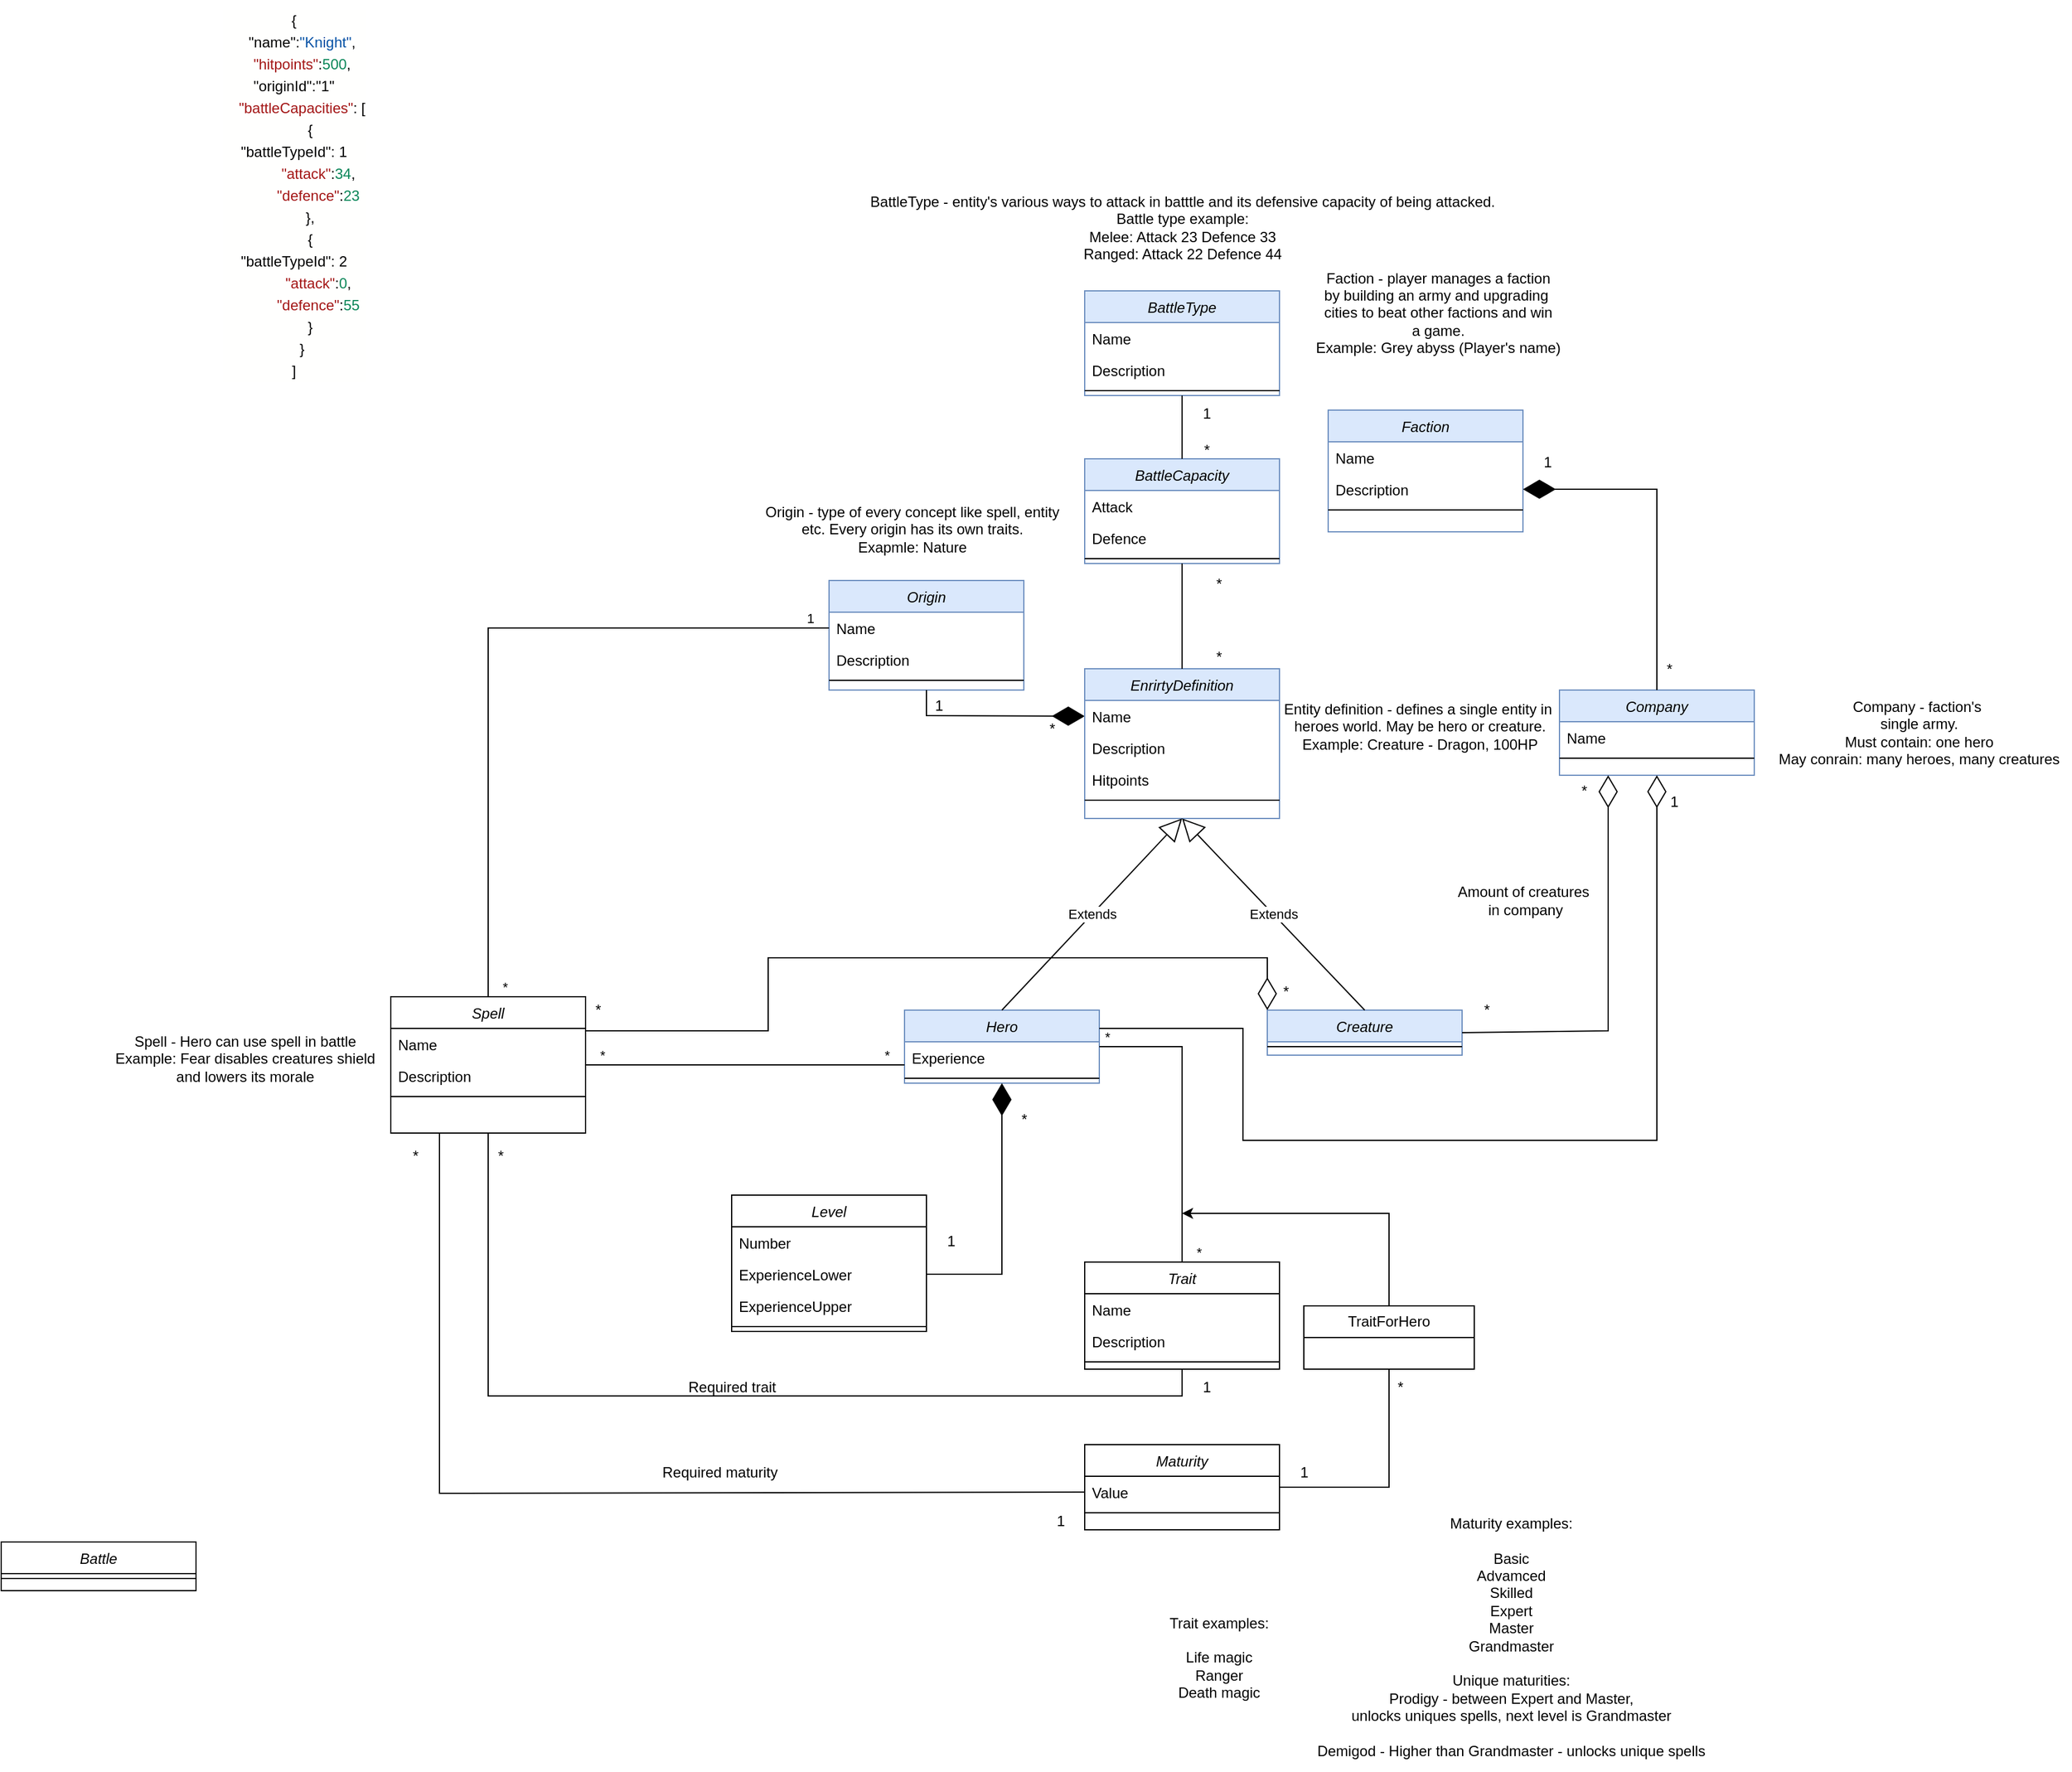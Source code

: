 <mxfile version="22.1.11" type="device">
  <diagram id="C5RBs43oDa-KdzZeNtuy" name="Page-1">
    <mxGraphModel dx="1863" dy="1775" grid="1" gridSize="10" guides="1" tooltips="1" connect="1" arrows="1" fold="1" page="1" pageScale="1" pageWidth="827" pageHeight="1169" math="0" shadow="0">
      <root>
        <mxCell id="WIyWlLk6GJQsqaUBKTNV-0" />
        <mxCell id="WIyWlLk6GJQsqaUBKTNV-1" parent="WIyWlLk6GJQsqaUBKTNV-0" />
        <mxCell id="zkfFHV4jXpPFQw0GAbJ--0" value="Hero" style="swimlane;fontStyle=2;align=center;verticalAlign=top;childLayout=stackLayout;horizontal=1;startSize=26;horizontalStack=0;resizeParent=1;resizeLast=0;collapsible=1;marginBottom=0;rounded=0;shadow=0;strokeWidth=1;fillColor=#dae8fc;strokeColor=#6c8ebf;" parent="WIyWlLk6GJQsqaUBKTNV-1" vertex="1">
          <mxGeometry x="-18" y="383" width="160" height="60" as="geometry">
            <mxRectangle x="230" y="140" width="160" height="26" as="alternateBounds" />
          </mxGeometry>
        </mxCell>
        <mxCell id="vecTZheeFBqY1uCL2uE2-42" value="Experience" style="text;align=left;verticalAlign=top;spacingLeft=4;spacingRight=4;overflow=hidden;rotatable=0;points=[[0,0.5],[1,0.5]];portConstraint=eastwest;" parent="zkfFHV4jXpPFQw0GAbJ--0" vertex="1">
          <mxGeometry y="26" width="160" height="26" as="geometry" />
        </mxCell>
        <mxCell id="zkfFHV4jXpPFQw0GAbJ--4" value="" style="line;html=1;strokeWidth=1;align=left;verticalAlign=middle;spacingTop=-1;spacingLeft=3;spacingRight=3;rotatable=0;labelPosition=right;points=[];portConstraint=eastwest;" parent="zkfFHV4jXpPFQw0GAbJ--0" vertex="1">
          <mxGeometry y="52" width="160" height="8" as="geometry" />
        </mxCell>
        <mxCell id="vecTZheeFBqY1uCL2uE2-2" value="Origin" style="swimlane;fontStyle=2;align=center;verticalAlign=top;childLayout=stackLayout;horizontal=1;startSize=26;horizontalStack=0;resizeParent=1;resizeLast=0;collapsible=1;marginBottom=0;rounded=0;shadow=0;strokeWidth=1;fillColor=#dae8fc;strokeColor=#6c8ebf;" parent="WIyWlLk6GJQsqaUBKTNV-1" vertex="1">
          <mxGeometry x="-80" y="30" width="160" height="90" as="geometry">
            <mxRectangle x="230" y="140" width="160" height="26" as="alternateBounds" />
          </mxGeometry>
        </mxCell>
        <mxCell id="vecTZheeFBqY1uCL2uE2-3" value="Name" style="text;align=left;verticalAlign=top;spacingLeft=4;spacingRight=4;overflow=hidden;rotatable=0;points=[[0,0.5],[1,0.5]];portConstraint=eastwest;" parent="vecTZheeFBqY1uCL2uE2-2" vertex="1">
          <mxGeometry y="26" width="160" height="26" as="geometry" />
        </mxCell>
        <mxCell id="vecTZheeFBqY1uCL2uE2-4" value="Description" style="text;align=left;verticalAlign=top;spacingLeft=4;spacingRight=4;overflow=hidden;rotatable=0;points=[[0,0.5],[1,0.5]];portConstraint=eastwest;rounded=0;shadow=0;html=0;" parent="vecTZheeFBqY1uCL2uE2-2" vertex="1">
          <mxGeometry y="52" width="160" height="26" as="geometry" />
        </mxCell>
        <mxCell id="vecTZheeFBqY1uCL2uE2-8" value="" style="line;html=1;strokeWidth=1;align=left;verticalAlign=middle;spacingTop=-1;spacingLeft=3;spacingRight=3;rotatable=0;labelPosition=right;points=[];portConstraint=eastwest;" parent="vecTZheeFBqY1uCL2uE2-2" vertex="1">
          <mxGeometry y="78" width="160" height="8" as="geometry" />
        </mxCell>
        <mxCell id="vecTZheeFBqY1uCL2uE2-9" value="" style="endArrow=diamondThin;endFill=1;endSize=24;html=1;rounded=0;exitX=0.5;exitY=1;exitDx=0;exitDy=0;entryX=0;entryY=0.5;entryDx=0;entryDy=0;" parent="WIyWlLk6GJQsqaUBKTNV-1" source="vecTZheeFBqY1uCL2uE2-2" target="vecTZheeFBqY1uCL2uE2-102" edge="1">
          <mxGeometry width="160" relative="1" as="geometry">
            <mxPoint x="330" y="350" as="sourcePoint" />
            <mxPoint x="70" y="141" as="targetPoint" />
            <Array as="points">
              <mxPoint y="141" />
            </Array>
          </mxGeometry>
        </mxCell>
        <mxCell id="vecTZheeFBqY1uCL2uE2-10" value="1" style="text;html=1;align=center;verticalAlign=middle;resizable=0;points=[];autosize=1;strokeColor=none;fillColor=none;" parent="WIyWlLk6GJQsqaUBKTNV-1" vertex="1">
          <mxGeometry x="-5" y="118" width="30" height="30" as="geometry" />
        </mxCell>
        <mxCell id="vecTZheeFBqY1uCL2uE2-11" value="*" style="text;html=1;align=center;verticalAlign=middle;resizable=0;points=[];autosize=1;strokeColor=none;fillColor=none;" parent="WIyWlLk6GJQsqaUBKTNV-1" vertex="1">
          <mxGeometry x="88" y="137" width="30" height="30" as="geometry" />
        </mxCell>
        <mxCell id="vecTZheeFBqY1uCL2uE2-19" value="Creature" style="swimlane;fontStyle=2;align=center;verticalAlign=top;childLayout=stackLayout;horizontal=1;startSize=26;horizontalStack=0;resizeParent=1;resizeLast=0;collapsible=1;marginBottom=0;rounded=0;shadow=0;strokeWidth=1;fillColor=#dae8fc;strokeColor=#6c8ebf;" parent="WIyWlLk6GJQsqaUBKTNV-1" vertex="1">
          <mxGeometry x="280" y="383" width="160" height="37" as="geometry">
            <mxRectangle x="230" y="140" width="160" height="26" as="alternateBounds" />
          </mxGeometry>
        </mxCell>
        <mxCell id="vecTZheeFBqY1uCL2uE2-20" value="" style="line;html=1;strokeWidth=1;align=left;verticalAlign=middle;spacingTop=-1;spacingLeft=3;spacingRight=3;rotatable=0;labelPosition=right;points=[];portConstraint=eastwest;" parent="vecTZheeFBqY1uCL2uE2-19" vertex="1">
          <mxGeometry y="26" width="160" height="8" as="geometry" />
        </mxCell>
        <mxCell id="vecTZheeFBqY1uCL2uE2-26" value="Spell" style="swimlane;fontStyle=2;align=center;verticalAlign=top;childLayout=stackLayout;horizontal=1;startSize=26;horizontalStack=0;resizeParent=1;resizeLast=0;collapsible=1;marginBottom=0;rounded=0;shadow=0;strokeWidth=1;" parent="WIyWlLk6GJQsqaUBKTNV-1" vertex="1">
          <mxGeometry x="-440" y="372" width="160" height="112" as="geometry">
            <mxRectangle x="230" y="140" width="160" height="26" as="alternateBounds" />
          </mxGeometry>
        </mxCell>
        <mxCell id="vecTZheeFBqY1uCL2uE2-27" value="Name" style="text;align=left;verticalAlign=top;spacingLeft=4;spacingRight=4;overflow=hidden;rotatable=0;points=[[0,0.5],[1,0.5]];portConstraint=eastwest;" parent="vecTZheeFBqY1uCL2uE2-26" vertex="1">
          <mxGeometry y="26" width="160" height="26" as="geometry" />
        </mxCell>
        <mxCell id="vecTZheeFBqY1uCL2uE2-28" value="Description" style="text;align=left;verticalAlign=top;spacingLeft=4;spacingRight=4;overflow=hidden;rotatable=0;points=[[0,0.5],[1,0.5]];portConstraint=eastwest;rounded=0;shadow=0;html=0;" parent="vecTZheeFBqY1uCL2uE2-26" vertex="1">
          <mxGeometry y="52" width="160" height="26" as="geometry" />
        </mxCell>
        <mxCell id="vecTZheeFBqY1uCL2uE2-29" value="" style="line;html=1;strokeWidth=1;align=left;verticalAlign=middle;spacingTop=-1;spacingLeft=3;spacingRight=3;rotatable=0;labelPosition=right;points=[];portConstraint=eastwest;" parent="vecTZheeFBqY1uCL2uE2-26" vertex="1">
          <mxGeometry y="78" width="160" height="8" as="geometry" />
        </mxCell>
        <mxCell id="vecTZheeFBqY1uCL2uE2-30" value="" style="endArrow=none;html=1;edgeStyle=orthogonalEdgeStyle;rounded=0;exitX=1;exitY=0.5;exitDx=0;exitDy=0;entryX=0;entryY=0.75;entryDx=0;entryDy=0;" parent="WIyWlLk6GJQsqaUBKTNV-1" source="vecTZheeFBqY1uCL2uE2-26" target="zkfFHV4jXpPFQw0GAbJ--0" edge="1">
          <mxGeometry relative="1" as="geometry">
            <mxPoint x="-70" y="380" as="sourcePoint" />
            <mxPoint x="90" y="380" as="targetPoint" />
          </mxGeometry>
        </mxCell>
        <mxCell id="vecTZheeFBqY1uCL2uE2-31" value="*" style="edgeLabel;resizable=0;html=1;align=left;verticalAlign=bottom;" parent="vecTZheeFBqY1uCL2uE2-30" connectable="0" vertex="1">
          <mxGeometry x="-1" relative="1" as="geometry">
            <mxPoint x="10" as="offset" />
          </mxGeometry>
        </mxCell>
        <mxCell id="vecTZheeFBqY1uCL2uE2-32" value="*" style="edgeLabel;resizable=0;html=1;align=right;verticalAlign=bottom;" parent="vecTZheeFBqY1uCL2uE2-30" connectable="0" vertex="1">
          <mxGeometry x="1" relative="1" as="geometry">
            <mxPoint x="-12" as="offset" />
          </mxGeometry>
        </mxCell>
        <mxCell id="vecTZheeFBqY1uCL2uE2-33" value="Level" style="swimlane;fontStyle=2;align=center;verticalAlign=top;childLayout=stackLayout;horizontal=1;startSize=26;horizontalStack=0;resizeParent=1;resizeLast=0;collapsible=1;marginBottom=0;rounded=0;shadow=0;strokeWidth=1;" parent="WIyWlLk6GJQsqaUBKTNV-1" vertex="1">
          <mxGeometry x="-160" y="535" width="160" height="112" as="geometry">
            <mxRectangle x="230" y="140" width="160" height="26" as="alternateBounds" />
          </mxGeometry>
        </mxCell>
        <mxCell id="vecTZheeFBqY1uCL2uE2-34" value="Number" style="text;align=left;verticalAlign=top;spacingLeft=4;spacingRight=4;overflow=hidden;rotatable=0;points=[[0,0.5],[1,0.5]];portConstraint=eastwest;" parent="vecTZheeFBqY1uCL2uE2-33" vertex="1">
          <mxGeometry y="26" width="160" height="26" as="geometry" />
        </mxCell>
        <mxCell id="vecTZheeFBqY1uCL2uE2-35" value="ExperienceLower" style="text;align=left;verticalAlign=top;spacingLeft=4;spacingRight=4;overflow=hidden;rotatable=0;points=[[0,0.5],[1,0.5]];portConstraint=eastwest;rounded=0;shadow=0;html=0;" parent="vecTZheeFBqY1uCL2uE2-33" vertex="1">
          <mxGeometry y="52" width="160" height="26" as="geometry" />
        </mxCell>
        <mxCell id="vecTZheeFBqY1uCL2uE2-44" value="ExperienceUpper" style="text;align=left;verticalAlign=top;spacingLeft=4;spacingRight=4;overflow=hidden;rotatable=0;points=[[0,0.5],[1,0.5]];portConstraint=eastwest;rounded=0;shadow=0;html=0;" parent="vecTZheeFBqY1uCL2uE2-33" vertex="1">
          <mxGeometry y="78" width="160" height="26" as="geometry" />
        </mxCell>
        <mxCell id="vecTZheeFBqY1uCL2uE2-36" value="" style="line;html=1;strokeWidth=1;align=left;verticalAlign=middle;spacingTop=-1;spacingLeft=3;spacingRight=3;rotatable=0;labelPosition=right;points=[];portConstraint=eastwest;" parent="vecTZheeFBqY1uCL2uE2-33" vertex="1">
          <mxGeometry y="104" width="160" height="8" as="geometry" />
        </mxCell>
        <mxCell id="vecTZheeFBqY1uCL2uE2-46" value="" style="endArrow=diamondThin;endFill=1;endSize=24;html=1;rounded=0;exitX=1;exitY=0.5;exitDx=0;exitDy=0;entryX=0.5;entryY=1;entryDx=0;entryDy=0;" parent="WIyWlLk6GJQsqaUBKTNV-1" source="vecTZheeFBqY1uCL2uE2-35" target="zkfFHV4jXpPFQw0GAbJ--0" edge="1">
          <mxGeometry width="160" relative="1" as="geometry">
            <mxPoint x="60" y="440" as="sourcePoint" />
            <mxPoint x="220" y="440" as="targetPoint" />
            <Array as="points">
              <mxPoint x="62" y="600" />
            </Array>
          </mxGeometry>
        </mxCell>
        <mxCell id="vecTZheeFBqY1uCL2uE2-47" value="1" style="text;html=1;align=center;verticalAlign=middle;resizable=0;points=[];autosize=1;strokeColor=none;fillColor=none;" parent="WIyWlLk6GJQsqaUBKTNV-1" vertex="1">
          <mxGeometry x="5" y="558" width="30" height="30" as="geometry" />
        </mxCell>
        <mxCell id="vecTZheeFBqY1uCL2uE2-48" value="*" style="text;html=1;align=center;verticalAlign=middle;resizable=0;points=[];autosize=1;strokeColor=none;fillColor=none;" parent="WIyWlLk6GJQsqaUBKTNV-1" vertex="1">
          <mxGeometry x="65" y="458" width="30" height="30" as="geometry" />
        </mxCell>
        <mxCell id="vecTZheeFBqY1uCL2uE2-49" value="Trait" style="swimlane;fontStyle=2;align=center;verticalAlign=top;childLayout=stackLayout;horizontal=1;startSize=26;horizontalStack=0;resizeParent=1;resizeLast=0;collapsible=1;marginBottom=0;rounded=0;shadow=0;strokeWidth=1;" parent="WIyWlLk6GJQsqaUBKTNV-1" vertex="1">
          <mxGeometry x="130" y="590" width="160" height="88" as="geometry">
            <mxRectangle x="230" y="140" width="160" height="26" as="alternateBounds" />
          </mxGeometry>
        </mxCell>
        <mxCell id="vecTZheeFBqY1uCL2uE2-50" value="Name" style="text;align=left;verticalAlign=top;spacingLeft=4;spacingRight=4;overflow=hidden;rotatable=0;points=[[0,0.5],[1,0.5]];portConstraint=eastwest;" parent="vecTZheeFBqY1uCL2uE2-49" vertex="1">
          <mxGeometry y="26" width="160" height="26" as="geometry" />
        </mxCell>
        <mxCell id="vecTZheeFBqY1uCL2uE2-51" value="Description" style="text;align=left;verticalAlign=top;spacingLeft=4;spacingRight=4;overflow=hidden;rotatable=0;points=[[0,0.5],[1,0.5]];portConstraint=eastwest;rounded=0;shadow=0;html=0;" parent="vecTZheeFBqY1uCL2uE2-49" vertex="1">
          <mxGeometry y="52" width="160" height="26" as="geometry" />
        </mxCell>
        <mxCell id="vecTZheeFBqY1uCL2uE2-52" value="" style="line;html=1;strokeWidth=1;align=left;verticalAlign=middle;spacingTop=-1;spacingLeft=3;spacingRight=3;rotatable=0;labelPosition=right;points=[];portConstraint=eastwest;" parent="vecTZheeFBqY1uCL2uE2-49" vertex="1">
          <mxGeometry y="78" width="160" height="8" as="geometry" />
        </mxCell>
        <mxCell id="vecTZheeFBqY1uCL2uE2-53" value="" style="endArrow=none;html=1;edgeStyle=orthogonalEdgeStyle;rounded=0;exitX=0.5;exitY=0;exitDx=0;exitDy=0;entryX=1;entryY=0.5;entryDx=0;entryDy=0;" parent="WIyWlLk6GJQsqaUBKTNV-1" source="vecTZheeFBqY1uCL2uE2-49" target="zkfFHV4jXpPFQw0GAbJ--0" edge="1">
          <mxGeometry relative="1" as="geometry">
            <mxPoint x="-270" y="427" as="sourcePoint" />
            <mxPoint x="-8" y="435" as="targetPoint" />
          </mxGeometry>
        </mxCell>
        <mxCell id="vecTZheeFBqY1uCL2uE2-54" value="*" style="edgeLabel;resizable=0;html=1;align=left;verticalAlign=bottom;" parent="vecTZheeFBqY1uCL2uE2-53" connectable="0" vertex="1">
          <mxGeometry x="-1" relative="1" as="geometry">
            <mxPoint x="10" as="offset" />
          </mxGeometry>
        </mxCell>
        <mxCell id="vecTZheeFBqY1uCL2uE2-55" value="*" style="edgeLabel;resizable=0;html=1;align=right;verticalAlign=bottom;" parent="vecTZheeFBqY1uCL2uE2-53" connectable="0" vertex="1">
          <mxGeometry x="1" relative="1" as="geometry">
            <mxPoint x="9" as="offset" />
          </mxGeometry>
        </mxCell>
        <mxCell id="vecTZheeFBqY1uCL2uE2-60" style="edgeStyle=orthogonalEdgeStyle;rounded=0;orthogonalLoop=1;jettySize=auto;html=1;" parent="WIyWlLk6GJQsqaUBKTNV-1" source="vecTZheeFBqY1uCL2uE2-56" edge="1">
          <mxGeometry relative="1" as="geometry">
            <mxPoint x="210" y="550" as="targetPoint" />
            <Array as="points">
              <mxPoint x="380" y="550" />
              <mxPoint x="210" y="550" />
            </Array>
          </mxGeometry>
        </mxCell>
        <mxCell id="vecTZheeFBqY1uCL2uE2-56" value="TraitForHero" style="swimlane;fontStyle=0;childLayout=stackLayout;horizontal=1;startSize=26;fillColor=none;horizontalStack=0;resizeParent=1;resizeParentMax=0;resizeLast=0;collapsible=1;marginBottom=0;whiteSpace=wrap;html=1;" parent="WIyWlLk6GJQsqaUBKTNV-1" vertex="1">
          <mxGeometry x="310" y="626" width="140" height="52" as="geometry" />
        </mxCell>
        <mxCell id="vecTZheeFBqY1uCL2uE2-66" value="" style="endArrow=none;html=1;edgeStyle=orthogonalEdgeStyle;rounded=0;exitX=0.5;exitY=0;exitDx=0;exitDy=0;entryX=0;entryY=0.5;entryDx=0;entryDy=0;" parent="WIyWlLk6GJQsqaUBKTNV-1" source="vecTZheeFBqY1uCL2uE2-26" target="vecTZheeFBqY1uCL2uE2-3" edge="1">
          <mxGeometry relative="1" as="geometry">
            <mxPoint x="-270" y="427" as="sourcePoint" />
            <mxPoint x="-8" y="427" as="targetPoint" />
          </mxGeometry>
        </mxCell>
        <mxCell id="vecTZheeFBqY1uCL2uE2-67" value="*" style="edgeLabel;resizable=0;html=1;align=left;verticalAlign=bottom;" parent="vecTZheeFBqY1uCL2uE2-66" connectable="0" vertex="1">
          <mxGeometry x="-1" relative="1" as="geometry">
            <mxPoint x="10" as="offset" />
          </mxGeometry>
        </mxCell>
        <mxCell id="vecTZheeFBqY1uCL2uE2-68" value="1" style="edgeLabel;resizable=0;html=1;align=right;verticalAlign=bottom;" parent="vecTZheeFBqY1uCL2uE2-66" connectable="0" vertex="1">
          <mxGeometry x="1" relative="1" as="geometry">
            <mxPoint x="-12" as="offset" />
          </mxGeometry>
        </mxCell>
        <mxCell id="vecTZheeFBqY1uCL2uE2-69" value="Battle" style="swimlane;fontStyle=2;align=center;verticalAlign=top;childLayout=stackLayout;horizontal=1;startSize=26;horizontalStack=0;resizeParent=1;resizeLast=0;collapsible=1;marginBottom=0;rounded=0;shadow=0;strokeWidth=1;" parent="WIyWlLk6GJQsqaUBKTNV-1" vertex="1">
          <mxGeometry x="-760" y="820" width="160" height="40" as="geometry">
            <mxRectangle x="230" y="140" width="160" height="26" as="alternateBounds" />
          </mxGeometry>
        </mxCell>
        <mxCell id="vecTZheeFBqY1uCL2uE2-75" value="" style="line;html=1;strokeWidth=1;align=left;verticalAlign=middle;spacingTop=-1;spacingLeft=3;spacingRight=3;rotatable=0;labelPosition=right;points=[];portConstraint=eastwest;" parent="vecTZheeFBqY1uCL2uE2-69" vertex="1">
          <mxGeometry y="26" width="160" height="8" as="geometry" />
        </mxCell>
        <mxCell id="vecTZheeFBqY1uCL2uE2-76" value="Company" style="swimlane;fontStyle=2;align=center;verticalAlign=top;childLayout=stackLayout;horizontal=1;startSize=26;horizontalStack=0;resizeParent=1;resizeLast=0;collapsible=1;marginBottom=0;rounded=0;shadow=0;strokeWidth=1;fillColor=#dae8fc;strokeColor=#6c8ebf;" parent="WIyWlLk6GJQsqaUBKTNV-1" vertex="1">
          <mxGeometry x="520" y="120" width="160" height="70" as="geometry">
            <mxRectangle x="230" y="140" width="160" height="26" as="alternateBounds" />
          </mxGeometry>
        </mxCell>
        <mxCell id="vecTZheeFBqY1uCL2uE2-77" value="Name" style="text;align=left;verticalAlign=top;spacingLeft=4;spacingRight=4;overflow=hidden;rotatable=0;points=[[0,0.5],[1,0.5]];portConstraint=eastwest;" parent="vecTZheeFBqY1uCL2uE2-76" vertex="1">
          <mxGeometry y="26" width="160" height="26" as="geometry" />
        </mxCell>
        <mxCell id="vecTZheeFBqY1uCL2uE2-82" value="" style="line;html=1;strokeWidth=1;align=left;verticalAlign=middle;spacingTop=-1;spacingLeft=3;spacingRight=3;rotatable=0;labelPosition=right;points=[];portConstraint=eastwest;" parent="vecTZheeFBqY1uCL2uE2-76" vertex="1">
          <mxGeometry y="52" width="160" height="8" as="geometry" />
        </mxCell>
        <mxCell id="vecTZheeFBqY1uCL2uE2-84" value="Faction" style="swimlane;fontStyle=2;align=center;verticalAlign=top;childLayout=stackLayout;horizontal=1;startSize=26;horizontalStack=0;resizeParent=1;resizeLast=0;collapsible=1;marginBottom=0;rounded=0;shadow=0;strokeWidth=1;fillColor=#dae8fc;strokeColor=#6c8ebf;" parent="WIyWlLk6GJQsqaUBKTNV-1" vertex="1">
          <mxGeometry x="330" y="-110" width="160" height="100" as="geometry">
            <mxRectangle x="230" y="140" width="160" height="26" as="alternateBounds" />
          </mxGeometry>
        </mxCell>
        <mxCell id="vecTZheeFBqY1uCL2uE2-85" value="Name" style="text;align=left;verticalAlign=top;spacingLeft=4;spacingRight=4;overflow=hidden;rotatable=0;points=[[0,0.5],[1,0.5]];portConstraint=eastwest;" parent="vecTZheeFBqY1uCL2uE2-84" vertex="1">
          <mxGeometry y="26" width="160" height="26" as="geometry" />
        </mxCell>
        <mxCell id="vecTZheeFBqY1uCL2uE2-86" value="Description" style="text;align=left;verticalAlign=top;spacingLeft=4;spacingRight=4;overflow=hidden;rotatable=0;points=[[0,0.5],[1,0.5]];portConstraint=eastwest;rounded=0;shadow=0;html=0;" parent="vecTZheeFBqY1uCL2uE2-84" vertex="1">
          <mxGeometry y="52" width="160" height="26" as="geometry" />
        </mxCell>
        <mxCell id="vecTZheeFBqY1uCL2uE2-90" value="" style="line;html=1;strokeWidth=1;align=left;verticalAlign=middle;spacingTop=-1;spacingLeft=3;spacingRight=3;rotatable=0;labelPosition=right;points=[];portConstraint=eastwest;" parent="vecTZheeFBqY1uCL2uE2-84" vertex="1">
          <mxGeometry y="78" width="160" height="8" as="geometry" />
        </mxCell>
        <mxCell id="vecTZheeFBqY1uCL2uE2-91" value="" style="endArrow=diamondThin;endFill=1;endSize=24;html=1;rounded=0;entryX=1;entryY=0.5;entryDx=0;entryDy=0;exitX=0.5;exitY=0;exitDx=0;exitDy=0;" parent="WIyWlLk6GJQsqaUBKTNV-1" source="vecTZheeFBqY1uCL2uE2-76" target="vecTZheeFBqY1uCL2uE2-86" edge="1">
          <mxGeometry width="160" relative="1" as="geometry">
            <mxPoint x="60" y="150" as="sourcePoint" />
            <mxPoint x="220" y="150" as="targetPoint" />
            <Array as="points">
              <mxPoint x="600" y="-45" />
            </Array>
          </mxGeometry>
        </mxCell>
        <mxCell id="vecTZheeFBqY1uCL2uE2-92" value="1" style="text;html=1;align=center;verticalAlign=middle;resizable=0;points=[];autosize=1;strokeColor=none;fillColor=none;" parent="WIyWlLk6GJQsqaUBKTNV-1" vertex="1">
          <mxGeometry x="495" y="-82" width="30" height="30" as="geometry" />
        </mxCell>
        <mxCell id="vecTZheeFBqY1uCL2uE2-93" value="*" style="text;html=1;align=center;verticalAlign=middle;resizable=0;points=[];autosize=1;strokeColor=none;fillColor=none;" parent="WIyWlLk6GJQsqaUBKTNV-1" vertex="1">
          <mxGeometry x="595" y="88" width="30" height="30" as="geometry" />
        </mxCell>
        <mxCell id="vecTZheeFBqY1uCL2uE2-101" value="EnrirtyDefinition" style="swimlane;fontStyle=2;align=center;verticalAlign=top;childLayout=stackLayout;horizontal=1;startSize=26;horizontalStack=0;resizeParent=1;resizeLast=0;collapsible=1;marginBottom=0;rounded=0;shadow=0;strokeWidth=1;fillColor=#dae8fc;strokeColor=#6c8ebf;" parent="WIyWlLk6GJQsqaUBKTNV-1" vertex="1">
          <mxGeometry x="130" y="102.5" width="160" height="123" as="geometry">
            <mxRectangle x="230" y="140" width="160" height="26" as="alternateBounds" />
          </mxGeometry>
        </mxCell>
        <mxCell id="vecTZheeFBqY1uCL2uE2-102" value="Name" style="text;align=left;verticalAlign=top;spacingLeft=4;spacingRight=4;overflow=hidden;rotatable=0;points=[[0,0.5],[1,0.5]];portConstraint=eastwest;" parent="vecTZheeFBqY1uCL2uE2-101" vertex="1">
          <mxGeometry y="26" width="160" height="26" as="geometry" />
        </mxCell>
        <mxCell id="vecTZheeFBqY1uCL2uE2-103" value="Description" style="text;align=left;verticalAlign=top;spacingLeft=4;spacingRight=4;overflow=hidden;rotatable=0;points=[[0,0.5],[1,0.5]];portConstraint=eastwest;rounded=0;shadow=0;html=0;" parent="vecTZheeFBqY1uCL2uE2-101" vertex="1">
          <mxGeometry y="52" width="160" height="26" as="geometry" />
        </mxCell>
        <mxCell id="vecTZheeFBqY1uCL2uE2-104" value="Hitpoints" style="text;align=left;verticalAlign=top;spacingLeft=4;spacingRight=4;overflow=hidden;rotatable=0;points=[[0,0.5],[1,0.5]];portConstraint=eastwest;rounded=0;shadow=0;html=0;" parent="vecTZheeFBqY1uCL2uE2-101" vertex="1">
          <mxGeometry y="78" width="160" height="26" as="geometry" />
        </mxCell>
        <mxCell id="vecTZheeFBqY1uCL2uE2-107" value="" style="line;html=1;strokeWidth=1;align=left;verticalAlign=middle;spacingTop=-1;spacingLeft=3;spacingRight=3;rotatable=0;labelPosition=right;points=[];portConstraint=eastwest;" parent="vecTZheeFBqY1uCL2uE2-101" vertex="1">
          <mxGeometry y="104" width="160" height="8" as="geometry" />
        </mxCell>
        <mxCell id="AzMFOaTOhY5_pkKIo_Hp-3" value="" style="endArrow=none;html=1;rounded=0;exitX=0.5;exitY=1;exitDx=0;exitDy=0;entryX=0.5;entryY=1;entryDx=0;entryDy=0;" parent="WIyWlLk6GJQsqaUBKTNV-1" source="vecTZheeFBqY1uCL2uE2-26" target="vecTZheeFBqY1uCL2uE2-49" edge="1">
          <mxGeometry width="50" height="50" relative="1" as="geometry">
            <mxPoint x="-150" y="640" as="sourcePoint" />
            <mxPoint x="-100" y="590" as="targetPoint" />
            <Array as="points">
              <mxPoint x="-360" y="700" />
              <mxPoint x="210" y="700" />
            </Array>
          </mxGeometry>
        </mxCell>
        <mxCell id="AzMFOaTOhY5_pkKIo_Hp-4" value="*" style="text;html=1;align=center;verticalAlign=middle;resizable=0;points=[];autosize=1;strokeColor=none;fillColor=none;" parent="WIyWlLk6GJQsqaUBKTNV-1" vertex="1">
          <mxGeometry x="-365" y="488" width="30" height="30" as="geometry" />
        </mxCell>
        <mxCell id="AzMFOaTOhY5_pkKIo_Hp-5" value="1" style="text;html=1;align=center;verticalAlign=middle;resizable=0;points=[];autosize=1;strokeColor=none;fillColor=none;" parent="WIyWlLk6GJQsqaUBKTNV-1" vertex="1">
          <mxGeometry x="215" y="678" width="30" height="30" as="geometry" />
        </mxCell>
        <mxCell id="AzMFOaTOhY5_pkKIo_Hp-6" value="Required trait" style="text;html=1;align=center;verticalAlign=middle;resizable=0;points=[];autosize=1;strokeColor=none;fillColor=none;" parent="WIyWlLk6GJQsqaUBKTNV-1" vertex="1">
          <mxGeometry x="-210" y="678" width="100" height="30" as="geometry" />
        </mxCell>
        <mxCell id="AzMFOaTOhY5_pkKIo_Hp-11" value="Maturity" style="swimlane;fontStyle=2;align=center;verticalAlign=top;childLayout=stackLayout;horizontal=1;startSize=26;horizontalStack=0;resizeParent=1;resizeLast=0;collapsible=1;marginBottom=0;rounded=0;shadow=0;strokeWidth=1;" parent="WIyWlLk6GJQsqaUBKTNV-1" vertex="1">
          <mxGeometry x="130" y="740" width="160" height="70" as="geometry">
            <mxRectangle x="230" y="140" width="160" height="26" as="alternateBounds" />
          </mxGeometry>
        </mxCell>
        <mxCell id="AzMFOaTOhY5_pkKIo_Hp-12" value="Value" style="text;align=left;verticalAlign=top;spacingLeft=4;spacingRight=4;overflow=hidden;rotatable=0;points=[[0,0.5],[1,0.5]];portConstraint=eastwest;" parent="AzMFOaTOhY5_pkKIo_Hp-11" vertex="1">
          <mxGeometry y="26" width="160" height="26" as="geometry" />
        </mxCell>
        <mxCell id="AzMFOaTOhY5_pkKIo_Hp-14" value="" style="line;html=1;strokeWidth=1;align=left;verticalAlign=middle;spacingTop=-1;spacingLeft=3;spacingRight=3;rotatable=0;labelPosition=right;points=[];portConstraint=eastwest;" parent="AzMFOaTOhY5_pkKIo_Hp-11" vertex="1">
          <mxGeometry y="52" width="160" height="8" as="geometry" />
        </mxCell>
        <mxCell id="AzMFOaTOhY5_pkKIo_Hp-15" value="" style="endArrow=none;html=1;rounded=0;exitX=0.25;exitY=1;exitDx=0;exitDy=0;entryX=0;entryY=0.5;entryDx=0;entryDy=0;" parent="WIyWlLk6GJQsqaUBKTNV-1" source="vecTZheeFBqY1uCL2uE2-26" target="AzMFOaTOhY5_pkKIo_Hp-12" edge="1">
          <mxGeometry width="50" height="50" relative="1" as="geometry">
            <mxPoint x="-350" y="494" as="sourcePoint" />
            <mxPoint x="220" y="688" as="targetPoint" />
            <Array as="points">
              <mxPoint x="-400" y="740" />
              <mxPoint x="-400" y="780" />
            </Array>
          </mxGeometry>
        </mxCell>
        <mxCell id="AzMFOaTOhY5_pkKIo_Hp-16" value="" style="endArrow=none;html=1;rounded=0;exitX=1;exitY=0.5;exitDx=0;exitDy=0;entryX=0.5;entryY=1;entryDx=0;entryDy=0;" parent="WIyWlLk6GJQsqaUBKTNV-1" source="AzMFOaTOhY5_pkKIo_Hp-11" target="vecTZheeFBqY1uCL2uE2-56" edge="1">
          <mxGeometry width="50" height="50" relative="1" as="geometry">
            <mxPoint x="-150" y="610" as="sourcePoint" />
            <mxPoint x="-100" y="560" as="targetPoint" />
            <Array as="points">
              <mxPoint x="380" y="775" />
            </Array>
          </mxGeometry>
        </mxCell>
        <mxCell id="AzMFOaTOhY5_pkKIo_Hp-17" value="*" style="text;html=1;align=center;verticalAlign=middle;resizable=0;points=[];autosize=1;strokeColor=none;fillColor=none;" parent="WIyWlLk6GJQsqaUBKTNV-1" vertex="1">
          <mxGeometry x="374" y="678" width="30" height="30" as="geometry" />
        </mxCell>
        <mxCell id="AzMFOaTOhY5_pkKIo_Hp-18" value="1" style="text;html=1;align=center;verticalAlign=middle;resizable=0;points=[];autosize=1;strokeColor=none;fillColor=none;" parent="WIyWlLk6GJQsqaUBKTNV-1" vertex="1">
          <mxGeometry x="295" y="748" width="30" height="30" as="geometry" />
        </mxCell>
        <mxCell id="AzMFOaTOhY5_pkKIo_Hp-19" value="*" style="text;html=1;align=center;verticalAlign=middle;resizable=0;points=[];autosize=1;strokeColor=none;fillColor=none;" parent="WIyWlLk6GJQsqaUBKTNV-1" vertex="1">
          <mxGeometry x="-435" y="488" width="30" height="30" as="geometry" />
        </mxCell>
        <mxCell id="AzMFOaTOhY5_pkKIo_Hp-20" value="1" style="text;html=1;align=center;verticalAlign=middle;resizable=0;points=[];autosize=1;strokeColor=none;fillColor=none;" parent="WIyWlLk6GJQsqaUBKTNV-1" vertex="1">
          <mxGeometry x="95" y="788" width="30" height="30" as="geometry" />
        </mxCell>
        <mxCell id="AzMFOaTOhY5_pkKIo_Hp-21" value="Required maturity" style="text;html=1;align=center;verticalAlign=middle;resizable=0;points=[];autosize=1;strokeColor=none;fillColor=none;" parent="WIyWlLk6GJQsqaUBKTNV-1" vertex="1">
          <mxGeometry x="-230" y="748" width="120" height="30" as="geometry" />
        </mxCell>
        <mxCell id="AzMFOaTOhY5_pkKIo_Hp-22" value="BattleCapacity" style="swimlane;fontStyle=2;align=center;verticalAlign=top;childLayout=stackLayout;horizontal=1;startSize=26;horizontalStack=0;resizeParent=1;resizeLast=0;collapsible=1;marginBottom=0;rounded=0;shadow=0;strokeWidth=1;fillColor=#dae8fc;strokeColor=#6c8ebf;" parent="WIyWlLk6GJQsqaUBKTNV-1" vertex="1">
          <mxGeometry x="130" y="-70" width="160" height="86" as="geometry">
            <mxRectangle x="230" y="140" width="160" height="26" as="alternateBounds" />
          </mxGeometry>
        </mxCell>
        <mxCell id="vecTZheeFBqY1uCL2uE2-105" value="Attack" style="text;align=left;verticalAlign=top;spacingLeft=4;spacingRight=4;overflow=hidden;rotatable=0;points=[[0,0.5],[1,0.5]];portConstraint=eastwest;rounded=0;shadow=0;html=0;" parent="AzMFOaTOhY5_pkKIo_Hp-22" vertex="1">
          <mxGeometry y="26" width="160" height="26" as="geometry" />
        </mxCell>
        <mxCell id="vecTZheeFBqY1uCL2uE2-106" value="Defence" style="text;align=left;verticalAlign=top;spacingLeft=4;spacingRight=4;overflow=hidden;rotatable=0;points=[[0,0.5],[1,0.5]];portConstraint=eastwest;rounded=0;shadow=0;html=0;" parent="AzMFOaTOhY5_pkKIo_Hp-22" vertex="1">
          <mxGeometry y="52" width="160" height="26" as="geometry" />
        </mxCell>
        <mxCell id="AzMFOaTOhY5_pkKIo_Hp-28" value="" style="line;html=1;strokeWidth=1;align=left;verticalAlign=middle;spacingTop=-1;spacingLeft=3;spacingRight=3;rotatable=0;labelPosition=right;points=[];portConstraint=eastwest;" parent="AzMFOaTOhY5_pkKIo_Hp-22" vertex="1">
          <mxGeometry y="78" width="160" height="8" as="geometry" />
        </mxCell>
        <mxCell id="AzMFOaTOhY5_pkKIo_Hp-30" value="*" style="text;html=1;align=center;verticalAlign=middle;resizable=0;points=[];autosize=1;strokeColor=none;fillColor=none;" parent="WIyWlLk6GJQsqaUBKTNV-1" vertex="1">
          <mxGeometry x="225" y="78" width="30" height="30" as="geometry" />
        </mxCell>
        <mxCell id="AzMFOaTOhY5_pkKIo_Hp-31" value="*" style="text;html=1;align=center;verticalAlign=middle;resizable=0;points=[];autosize=1;strokeColor=none;fillColor=none;" parent="WIyWlLk6GJQsqaUBKTNV-1" vertex="1">
          <mxGeometry x="225" y="18" width="30" height="30" as="geometry" />
        </mxCell>
        <mxCell id="AzMFOaTOhY5_pkKIo_Hp-37" value="" style="endArrow=none;html=1;rounded=0;entryX=0.5;entryY=1;entryDx=0;entryDy=0;exitX=0.5;exitY=0;exitDx=0;exitDy=0;" parent="WIyWlLk6GJQsqaUBKTNV-1" source="vecTZheeFBqY1uCL2uE2-101" target="AzMFOaTOhY5_pkKIo_Hp-22" edge="1">
          <mxGeometry width="50" height="50" relative="1" as="geometry">
            <mxPoint x="100" y="70" as="sourcePoint" />
            <mxPoint x="150" y="20" as="targetPoint" />
          </mxGeometry>
        </mxCell>
        <mxCell id="AzMFOaTOhY5_pkKIo_Hp-40" value="BattleType" style="swimlane;fontStyle=2;align=center;verticalAlign=top;childLayout=stackLayout;horizontal=1;startSize=26;horizontalStack=0;resizeParent=1;resizeLast=0;collapsible=1;marginBottom=0;rounded=0;shadow=0;strokeWidth=1;fillColor=#dae8fc;strokeColor=#6c8ebf;" parent="WIyWlLk6GJQsqaUBKTNV-1" vertex="1">
          <mxGeometry x="130" y="-208" width="160" height="86" as="geometry">
            <mxRectangle x="230" y="140" width="160" height="26" as="alternateBounds" />
          </mxGeometry>
        </mxCell>
        <mxCell id="AzMFOaTOhY5_pkKIo_Hp-41" value="Name" style="text;align=left;verticalAlign=top;spacingLeft=4;spacingRight=4;overflow=hidden;rotatable=0;points=[[0,0.5],[1,0.5]];portConstraint=eastwest;rounded=0;shadow=0;html=0;" parent="AzMFOaTOhY5_pkKIo_Hp-40" vertex="1">
          <mxGeometry y="26" width="160" height="26" as="geometry" />
        </mxCell>
        <mxCell id="XUMehQ5eeDm0zn34Vior-0" value="Description" style="text;align=left;verticalAlign=top;spacingLeft=4;spacingRight=4;overflow=hidden;rotatable=0;points=[[0,0.5],[1,0.5]];portConstraint=eastwest;" parent="AzMFOaTOhY5_pkKIo_Hp-40" vertex="1">
          <mxGeometry y="52" width="160" height="26" as="geometry" />
        </mxCell>
        <mxCell id="AzMFOaTOhY5_pkKIo_Hp-43" value="" style="line;html=1;strokeWidth=1;align=left;verticalAlign=middle;spacingTop=-1;spacingLeft=3;spacingRight=3;rotatable=0;labelPosition=right;points=[];portConstraint=eastwest;" parent="AzMFOaTOhY5_pkKIo_Hp-40" vertex="1">
          <mxGeometry y="78" width="160" height="8" as="geometry" />
        </mxCell>
        <mxCell id="AzMFOaTOhY5_pkKIo_Hp-44" value="" style="endArrow=none;html=1;rounded=0;entryX=0.5;entryY=1;entryDx=0;entryDy=0;exitX=0.5;exitY=0;exitDx=0;exitDy=0;" parent="WIyWlLk6GJQsqaUBKTNV-1" source="AzMFOaTOhY5_pkKIo_Hp-22" target="AzMFOaTOhY5_pkKIo_Hp-40" edge="1">
          <mxGeometry width="50" height="50" relative="1" as="geometry">
            <mxPoint x="220" y="113" as="sourcePoint" />
            <mxPoint x="220" y="26" as="targetPoint" />
          </mxGeometry>
        </mxCell>
        <mxCell id="AzMFOaTOhY5_pkKIo_Hp-45" value="1" style="text;html=1;align=center;verticalAlign=middle;resizable=0;points=[];autosize=1;strokeColor=none;fillColor=none;" parent="WIyWlLk6GJQsqaUBKTNV-1" vertex="1">
          <mxGeometry x="215" y="-122" width="30" height="30" as="geometry" />
        </mxCell>
        <mxCell id="AzMFOaTOhY5_pkKIo_Hp-46" value="*" style="text;html=1;align=center;verticalAlign=middle;resizable=0;points=[];autosize=1;strokeColor=none;fillColor=none;" parent="WIyWlLk6GJQsqaUBKTNV-1" vertex="1">
          <mxGeometry x="215" y="-92" width="30" height="30" as="geometry" />
        </mxCell>
        <mxCell id="XUMehQ5eeDm0zn34Vior-8" value="" style="endArrow=diamondThin;endFill=0;endSize=24;html=1;rounded=0;entryX=0.5;entryY=1;entryDx=0;entryDy=0;exitX=1;exitY=0.25;exitDx=0;exitDy=0;" parent="WIyWlLk6GJQsqaUBKTNV-1" source="zkfFHV4jXpPFQw0GAbJ--0" target="vecTZheeFBqY1uCL2uE2-76" edge="1">
          <mxGeometry width="160" relative="1" as="geometry">
            <mxPoint x="450" y="408" as="sourcePoint" />
            <mxPoint x="570" y="200" as="targetPoint" />
            <Array as="points">
              <mxPoint x="260" y="398" />
              <mxPoint x="260" y="490" />
              <mxPoint x="600" y="490" />
            </Array>
          </mxGeometry>
        </mxCell>
        <mxCell id="XUMehQ5eeDm0zn34Vior-10" value="1" style="text;html=1;align=center;verticalAlign=middle;resizable=0;points=[];autosize=1;strokeColor=none;fillColor=none;" parent="WIyWlLk6GJQsqaUBKTNV-1" vertex="1">
          <mxGeometry x="599" y="197" width="30" height="30" as="geometry" />
        </mxCell>
        <mxCell id="BDBQy02r8_jcURlM66HQ-0" value="BattleType - entity&#39;s various ways to attack in batttle and its defensive capacity of being attacked.&lt;br&gt;Battle type example:&lt;br&gt;Melee: Attack 23 Defence 33&lt;br&gt;Ranged: Attack 22 Defence 44" style="text;html=1;align=center;verticalAlign=middle;resizable=0;points=[];autosize=1;strokeColor=none;fillColor=none;" vertex="1" parent="WIyWlLk6GJQsqaUBKTNV-1">
          <mxGeometry x="-60" y="-295" width="540" height="70" as="geometry" />
        </mxCell>
        <mxCell id="BDBQy02r8_jcURlM66HQ-1" value="Faction - player manages a faction&lt;br&gt;by building an army and upgrading&amp;nbsp;&lt;br&gt;cities to beat other factions and win&lt;br&gt;a game.&lt;br&gt;Example: Grey abyss (Player&#39;s name)" style="text;html=1;align=center;verticalAlign=middle;resizable=0;points=[];autosize=1;strokeColor=none;fillColor=none;" vertex="1" parent="WIyWlLk6GJQsqaUBKTNV-1">
          <mxGeometry x="310" y="-235" width="220" height="90" as="geometry" />
        </mxCell>
        <mxCell id="BDBQy02r8_jcURlM66HQ-3" value="Origin - type of every concept like spell, entity&lt;br&gt;etc. Every origin has its own traits.&lt;br&gt;Exapmle: Nature" style="text;html=1;align=center;verticalAlign=middle;resizable=0;points=[];autosize=1;strokeColor=none;fillColor=none;" vertex="1" parent="WIyWlLk6GJQsqaUBKTNV-1">
          <mxGeometry x="-142" y="-42" width="260" height="60" as="geometry" />
        </mxCell>
        <mxCell id="BDBQy02r8_jcURlM66HQ-4" value="Extends" style="endArrow=block;endSize=16;endFill=0;html=1;rounded=0;exitX=0.5;exitY=0;exitDx=0;exitDy=0;entryX=0.5;entryY=1;entryDx=0;entryDy=0;" edge="1" parent="WIyWlLk6GJQsqaUBKTNV-1" source="zkfFHV4jXpPFQw0GAbJ--0" target="vecTZheeFBqY1uCL2uE2-101">
          <mxGeometry width="160" relative="1" as="geometry">
            <mxPoint x="170" y="300" as="sourcePoint" />
            <mxPoint x="330" y="300" as="targetPoint" />
          </mxGeometry>
        </mxCell>
        <mxCell id="BDBQy02r8_jcURlM66HQ-5" value="Extends" style="endArrow=block;endSize=16;endFill=0;html=1;rounded=0;exitX=0.5;exitY=0;exitDx=0;exitDy=0;entryX=0.5;entryY=1;entryDx=0;entryDy=0;" edge="1" parent="WIyWlLk6GJQsqaUBKTNV-1" source="vecTZheeFBqY1uCL2uE2-19" target="vecTZheeFBqY1uCL2uE2-101">
          <mxGeometry width="160" relative="1" as="geometry">
            <mxPoint x="72" y="393" as="sourcePoint" />
            <mxPoint x="230" y="300" as="targetPoint" />
          </mxGeometry>
        </mxCell>
        <mxCell id="BDBQy02r8_jcURlM66HQ-6" value="Company - faction&#39;s&amp;nbsp;&lt;br&gt;single army.&lt;br&gt;Must contain: one hero&lt;br&gt;May conrain: many heroes, many creatures" style="text;html=1;align=center;verticalAlign=middle;resizable=0;points=[];autosize=1;strokeColor=none;fillColor=none;" vertex="1" parent="WIyWlLk6GJQsqaUBKTNV-1">
          <mxGeometry x="690" y="120" width="250" height="70" as="geometry" />
        </mxCell>
        <mxCell id="BDBQy02r8_jcURlM66HQ-7" value="Entity definition - defines a single entity in&amp;nbsp;&lt;br&gt;heroes world. May be hero or creature.&lt;br&gt;Example: Creature - Dragon, 100HP" style="text;html=1;align=center;verticalAlign=middle;resizable=0;points=[];autosize=1;strokeColor=none;fillColor=none;" vertex="1" parent="WIyWlLk6GJQsqaUBKTNV-1">
          <mxGeometry x="280" y="120" width="250" height="60" as="geometry" />
        </mxCell>
        <mxCell id="BDBQy02r8_jcURlM66HQ-8" value="Spell - Hero can use spell in battle&lt;br&gt;Example: Fear disables creatures shield&lt;br&gt;and lowers its morale" style="text;html=1;align=center;verticalAlign=middle;resizable=0;points=[];autosize=1;strokeColor=none;fillColor=none;" vertex="1" parent="WIyWlLk6GJQsqaUBKTNV-1">
          <mxGeometry x="-680" y="393" width="240" height="60" as="geometry" />
        </mxCell>
        <mxCell id="BDBQy02r8_jcURlM66HQ-9" value="Trait examples:&lt;br&gt;&lt;br&gt;Life magic&lt;br&gt;Ranger&lt;br&gt;Death magic" style="text;html=1;align=center;verticalAlign=middle;resizable=0;points=[];autosize=1;strokeColor=none;fillColor=none;" vertex="1" parent="WIyWlLk6GJQsqaUBKTNV-1">
          <mxGeometry x="185" y="870" width="110" height="90" as="geometry" />
        </mxCell>
        <mxCell id="BDBQy02r8_jcURlM66HQ-10" value="Maturity examples:&lt;br&gt;&lt;br&gt;Basic&lt;br&gt;Advamced&lt;br&gt;Skilled&lt;br&gt;Expert&lt;br&gt;Master&lt;br&gt;Grandmaster&lt;br&gt;&lt;br&gt;Unique maturities:&lt;br&gt;Prodigy - between Expert and Master, &lt;br&gt;unlocks uniques spells, next level is Grandmaster&lt;br&gt;&lt;br&gt;Demigod - Higher than Grandmaster - unlocks unique spells&lt;br&gt;" style="text;html=1;align=center;verticalAlign=middle;resizable=0;points=[];autosize=1;strokeColor=none;fillColor=none;" vertex="1" parent="WIyWlLk6GJQsqaUBKTNV-1">
          <mxGeometry x="310" y="788" width="340" height="220" as="geometry" />
        </mxCell>
        <mxCell id="BDBQy02r8_jcURlM66HQ-20" value="*" style="text;html=1;align=center;verticalAlign=middle;resizable=0;points=[];autosize=1;strokeColor=none;fillColor=none;" vertex="1" parent="WIyWlLk6GJQsqaUBKTNV-1">
          <mxGeometry x="525" y="188" width="30" height="30" as="geometry" />
        </mxCell>
        <mxCell id="BDBQy02r8_jcURlM66HQ-21" value="*" style="text;html=1;align=center;verticalAlign=middle;resizable=0;points=[];autosize=1;strokeColor=none;fillColor=none;" vertex="1" parent="WIyWlLk6GJQsqaUBKTNV-1">
          <mxGeometry x="445" y="368" width="30" height="30" as="geometry" />
        </mxCell>
        <mxCell id="BDBQy02r8_jcURlM66HQ-22" value="" style="endArrow=diamondThin;endFill=0;endSize=24;html=1;rounded=0;entryX=0.25;entryY=1;entryDx=0;entryDy=0;exitX=1;exitY=0.5;exitDx=0;exitDy=0;" edge="1" parent="WIyWlLk6GJQsqaUBKTNV-1" source="vecTZheeFBqY1uCL2uE2-19" target="vecTZheeFBqY1uCL2uE2-76">
          <mxGeometry width="160" relative="1" as="geometry">
            <mxPoint x="80" y="300" as="sourcePoint" />
            <mxPoint x="240" y="300" as="targetPoint" />
            <Array as="points">
              <mxPoint x="560" y="400" />
            </Array>
          </mxGeometry>
        </mxCell>
        <mxCell id="BDBQy02r8_jcURlM66HQ-23" value="Amount of creatures&lt;br&gt;&amp;nbsp;in company" style="text;html=1;align=center;verticalAlign=middle;resizable=0;points=[];autosize=1;strokeColor=none;fillColor=none;" vertex="1" parent="WIyWlLk6GJQsqaUBKTNV-1">
          <mxGeometry x="425" y="273" width="130" height="40" as="geometry" />
        </mxCell>
        <mxCell id="BDBQy02r8_jcURlM66HQ-25" value="" style="endArrow=diamondThin;endFill=0;endSize=24;html=1;rounded=0;entryX=0;entryY=0;entryDx=0;entryDy=0;exitX=1;exitY=0.25;exitDx=0;exitDy=0;" edge="1" parent="WIyWlLk6GJQsqaUBKTNV-1" source="vecTZheeFBqY1uCL2uE2-26" target="vecTZheeFBqY1uCL2uE2-19">
          <mxGeometry width="160" relative="1" as="geometry">
            <mxPoint x="-60" y="400" as="sourcePoint" />
            <mxPoint x="100" y="400" as="targetPoint" />
            <Array as="points">
              <mxPoint x="-130" y="400" />
              <mxPoint x="-130" y="340" />
              <mxPoint x="280" y="340" />
            </Array>
          </mxGeometry>
        </mxCell>
        <mxCell id="BDBQy02r8_jcURlM66HQ-26" value="*" style="text;html=1;align=center;verticalAlign=middle;resizable=0;points=[];autosize=1;strokeColor=none;fillColor=none;" vertex="1" parent="WIyWlLk6GJQsqaUBKTNV-1">
          <mxGeometry x="-285" y="368" width="30" height="30" as="geometry" />
        </mxCell>
        <mxCell id="BDBQy02r8_jcURlM66HQ-27" value="*" style="text;html=1;align=center;verticalAlign=middle;resizable=0;points=[];autosize=1;strokeColor=none;fillColor=none;" vertex="1" parent="WIyWlLk6GJQsqaUBKTNV-1">
          <mxGeometry x="280" y="353" width="30" height="30" as="geometry" />
        </mxCell>
        <mxCell id="BDBQy02r8_jcURlM66HQ-28" value="&lt;div style=&quot;background-color: rgb(255, 255, 254); line-height: 18px;&quot;&gt;&lt;div&gt;{&lt;/div&gt;&lt;div&gt;&amp;nbsp;&amp;nbsp;&amp;nbsp;&amp;nbsp;&quot;name&quot;:&lt;span style=&quot;color: #0451a5;&quot;&gt;&quot;Knight&quot;&lt;/span&gt;,&lt;/div&gt;&lt;div&gt;&amp;nbsp;&amp;nbsp;&amp;nbsp;&amp;nbsp;&lt;span style=&quot;color: #a31515;&quot;&gt;&quot;hitpoints&quot;&lt;/span&gt;:&lt;span style=&quot;color: #098658;&quot;&gt;500&lt;/span&gt;,&lt;/div&gt;&lt;div&gt;&quot;originId&quot;:&quot;1&quot;&lt;/div&gt;&lt;div&gt;&amp;nbsp;&amp;nbsp;&amp;nbsp;&amp;nbsp;&lt;span style=&quot;color: #a31515;&quot;&gt;&quot;battleCapacities&quot;&lt;/span&gt;: [&lt;/div&gt;&lt;div&gt;&amp;nbsp;&amp;nbsp;&amp;nbsp;&amp;nbsp;&amp;nbsp;&amp;nbsp;&amp;nbsp;&amp;nbsp;{&lt;/div&gt;&lt;div&gt;&quot;battleTypeId&quot;: 1&lt;/div&gt;&lt;div&gt;&amp;nbsp;&amp;nbsp;&amp;nbsp;&amp;nbsp;&amp;nbsp;&amp;nbsp;&amp;nbsp;&amp;nbsp;&amp;nbsp;&amp;nbsp;&amp;nbsp;&amp;nbsp;&lt;span style=&quot;color: #a31515;&quot;&gt;&quot;attack&quot;&lt;/span&gt;:&lt;span style=&quot;color: #098658;&quot;&gt;34&lt;/span&gt;,&lt;/div&gt;&lt;div&gt;&amp;nbsp;&amp;nbsp;&amp;nbsp;&amp;nbsp;&amp;nbsp;&amp;nbsp;&amp;nbsp;&amp;nbsp;&amp;nbsp;&amp;nbsp;&amp;nbsp;&amp;nbsp;&lt;span style=&quot;color: #a31515;&quot;&gt;&quot;defence&quot;&lt;/span&gt;:&lt;span style=&quot;color: #098658;&quot;&gt;23&lt;/span&gt;&lt;/div&gt;&lt;div&gt;&amp;nbsp;&amp;nbsp;&amp;nbsp;&amp;nbsp;&amp;nbsp;&amp;nbsp;&amp;nbsp;&amp;nbsp;},&lt;/div&gt;&lt;div&gt;&amp;nbsp;&amp;nbsp;&amp;nbsp;&amp;nbsp;&amp;nbsp;&amp;nbsp;&amp;nbsp;&amp;nbsp;{&lt;/div&gt;&lt;div&gt;&quot;battleTypeId&quot;: 2&lt;br&gt;&lt;/div&gt;&lt;div&gt;&amp;nbsp;&amp;nbsp;&amp;nbsp;&amp;nbsp;&amp;nbsp;&amp;nbsp;&amp;nbsp;&amp;nbsp;&amp;nbsp;&amp;nbsp;&amp;nbsp;&amp;nbsp;&lt;span style=&quot;color: #a31515;&quot;&gt;&quot;attack&quot;&lt;/span&gt;:&lt;span style=&quot;color: #098658;&quot;&gt;0&lt;/span&gt;,&lt;/div&gt;&lt;div&gt;&amp;nbsp;&amp;nbsp;&amp;nbsp;&amp;nbsp;&amp;nbsp;&amp;nbsp;&amp;nbsp;&amp;nbsp;&amp;nbsp;&amp;nbsp;&amp;nbsp;&amp;nbsp;&lt;span style=&quot;color: #a31515;&quot;&gt;&quot;defence&quot;&lt;/span&gt;:&lt;span style=&quot;color: #098658;&quot;&gt;55&lt;/span&gt;&lt;/div&gt;&lt;div&gt;&amp;nbsp;&amp;nbsp;&amp;nbsp;&amp;nbsp;&amp;nbsp;&amp;nbsp;&amp;nbsp;&amp;nbsp;}&lt;/div&gt;&lt;div&gt;&amp;nbsp;&amp;nbsp;&amp;nbsp;&amp;nbsp;}&lt;/div&gt;&lt;div&gt;]&lt;/div&gt;&lt;/div&gt;" style="text;html=1;align=center;verticalAlign=middle;resizable=0;points=[];autosize=1;strokeColor=none;fillColor=none;" vertex="1" parent="WIyWlLk6GJQsqaUBKTNV-1">
          <mxGeometry x="-590" y="-447" width="140" height="320" as="geometry" />
        </mxCell>
      </root>
    </mxGraphModel>
  </diagram>
</mxfile>

